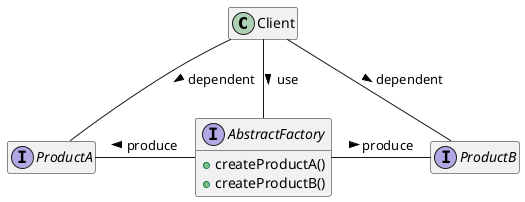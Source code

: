 @startuml AbstractFactoryPattern
hide empty members

class Client{
}

interface AbstractFactory{
    + createProductA()
    + createProductB()
}

interface ProductA{
}

interface ProductB{
}

AbstractFactory -left- ProductA : > produce 
AbstractFactory - ProductB : > produce 

Client -down- AbstractFactory : > use
Client -down- ProductA : > dependent
Client -down- ProductB : > dependent

@enduml